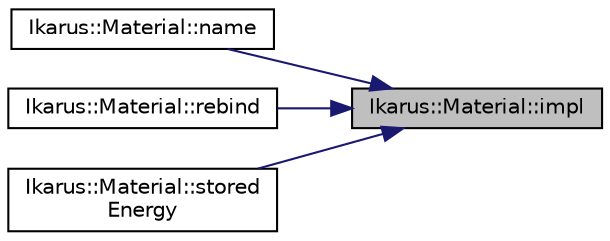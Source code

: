 digraph "Ikarus::Material::impl"
{
 // LATEX_PDF_SIZE
  edge [fontname="Helvetica",fontsize="10",labelfontname="Helvetica",labelfontsize="10"];
  node [fontname="Helvetica",fontsize="10",shape=record];
  rankdir="RL";
  Node1 [label="Ikarus::Material::impl",height=0.2,width=0.4,color="black", fillcolor="grey75", style="filled", fontcolor="black",tooltip="Const accessor to the underlying material (CRTP)."];
  Node1 -> Node2 [dir="back",color="midnightblue",fontsize="10",style="solid",fontname="Helvetica"];
  Node2 [label="Ikarus::Material::name",height=0.2,width=0.4,color="black", fillcolor="white", style="filled",URL="$a01301.html#ada3530e97519400e78b32ec1989343f9",tooltip="Get the name of the implemented material."];
  Node1 -> Node3 [dir="back",color="midnightblue",fontsize="10",style="solid",fontname="Helvetica"];
  Node3 [label="Ikarus::Material::rebind",height=0.2,width=0.4,color="black", fillcolor="white", style="filled",URL="$a01301.html#afae928f196f5ad1aeaffd2aaf0fcca45",tooltip="Rebind material to a different scalar type."];
  Node1 -> Node4 [dir="back",color="midnightblue",fontsize="10",style="solid",fontname="Helvetica"];
  Node4 [label="Ikarus::Material::stored\lEnergy",height=0.2,width=0.4,color="black", fillcolor="white", style="filled",URL="$a01301.html#a297b4cab80330a8c473dbc06552c8808",tooltip="Return the stored potential energy of the material."];
}
